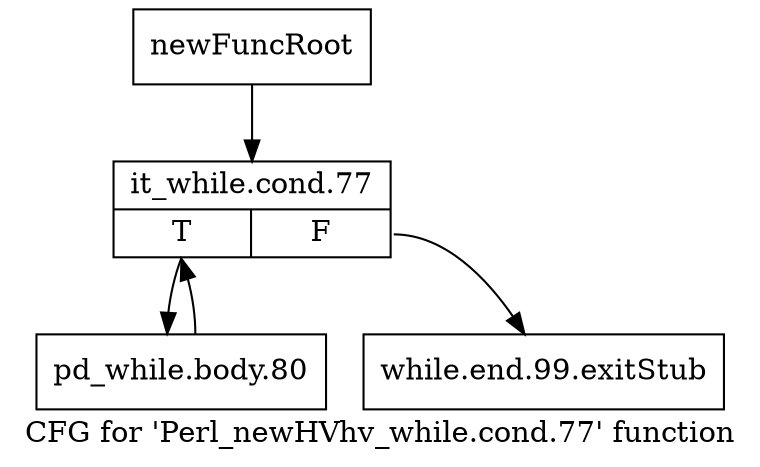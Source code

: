 digraph "CFG for 'Perl_newHVhv_while.cond.77' function" {
	label="CFG for 'Perl_newHVhv_while.cond.77' function";

	Node0x4b88740 [shape=record,label="{newFuncRoot}"];
	Node0x4b88740 -> Node0x4b88b90;
	Node0x4b88b40 [shape=record,label="{while.end.99.exitStub}"];
	Node0x4b88b90 [shape=record,label="{it_while.cond.77|{<s0>T|<s1>F}}"];
	Node0x4b88b90:s0 -> Node0x4b88be0;
	Node0x4b88b90:s1 -> Node0x4b88b40;
	Node0x4b88be0 [shape=record,label="{pd_while.body.80}"];
	Node0x4b88be0 -> Node0x4b88b90;
}
